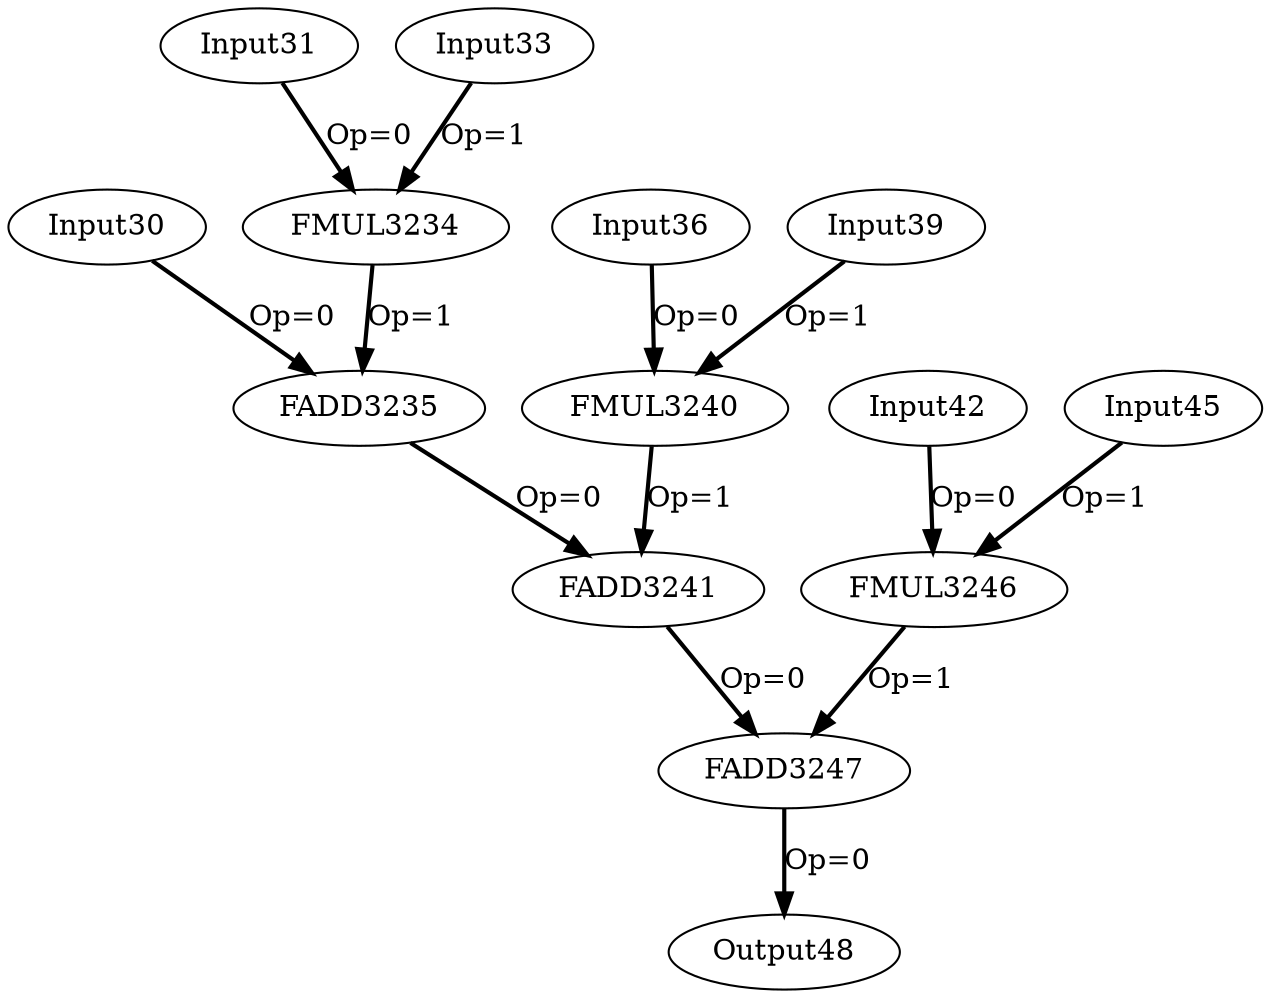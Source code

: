 Digraph G {
Input30[opcode=Input, ref_name="arg", size="40", offset="0, 0", pattern="4, 4, 0, 3"];
Input31[opcode=Input, ref_name="arg1", size="28", offset="0, 0", pattern="0, 4, 12, 3"];
Input33[opcode=Input, ref_name="arg2", size="16", offset="0, 0", pattern="4, 4, -12, 3"];
FMUL3234[opcode=FMUL32];
FADD3235[opcode=FADD32];
Input36[opcode=Input, ref_name="arg1", size="28", offset="0, 4", pattern="0, 4, 12, 3"];
Input39[opcode=Input, ref_name="arg2", size="16", offset="0, 12", pattern="4, 4, -12, 3"];
FMUL3240[opcode=FMUL32];
FADD3241[opcode=FADD32];
Input42[opcode=Input, ref_name="arg1", size="28", offset="0, 8", pattern="0, 4, 12, 3"];
Input45[opcode=Input, ref_name="arg2", size="16", offset="0, 24", pattern="4, 4, -12, 3"];
FMUL3246[opcode=FMUL32];
FADD3247[opcode=FADD32];
Output48[opcode=Output, ref_name="arg", size="40", offset="0, 0", pattern="4, 4, 0, 3"];
Input30 -> FADD3235[operand = 0 ,color = black, style = bold, label = "Op=0"];
Input31 -> FMUL3234[operand = 0 ,color = black, style = bold, label = "Op=0"];
Input33 -> FMUL3234[operand = 1 ,color = black, style = bold, label = "Op=1"];
FMUL3234 -> FADD3235[operand = 1 ,color = black, style = bold, label = "Op=1"];
FADD3235 -> FADD3241[operand = 0 ,color = black, style = bold, label = "Op=0"];
Input36 -> FMUL3240[operand = 0 ,color = black, style = bold, label = "Op=0"];
Input39 -> FMUL3240[operand = 1 ,color = black, style = bold, label = "Op=1"];
FMUL3240 -> FADD3241[operand = 1 ,color = black, style = bold, label = "Op=1"];
FADD3241 -> FADD3247[operand = 0 ,color = black, style = bold, label = "Op=0"];
Input42 -> FMUL3246[operand = 0 ,color = black, style = bold, label = "Op=0"];
Input45 -> FMUL3246[operand = 1 ,color = black, style = bold, label = "Op=1"];
FMUL3246 -> FADD3247[operand = 1 ,color = black, style = bold, label = "Op=1"];
FADD3247 -> Output48[operand = 0 ,color = black, style = bold, label = "Op=0"];
}
